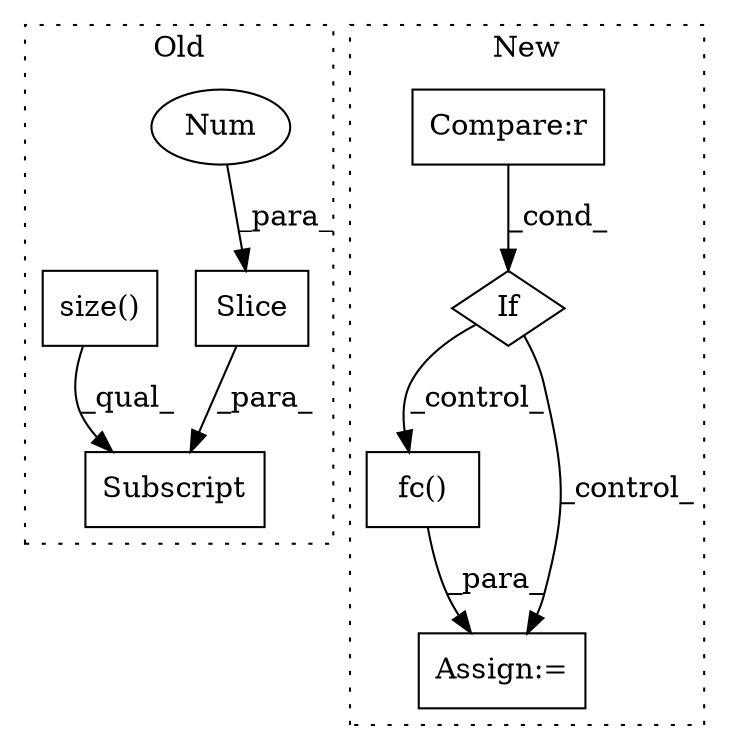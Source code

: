 digraph G {
subgraph cluster0 {
1 [label="Subscript" a="63" s="3563,0" l="12,0" shape="box"];
6 [label="Slice" a="80" s="3572" l="2" shape="box"];
7 [label="Num" a="76" s="3572" l="1" shape="ellipse"];
8 [label="size()" a="75" s="3563" l="8" shape="box"];
label = "Old";
style="dotted";
}
subgraph cluster1 {
2 [label="fc()" a="75" s="6272,6281" l="8,1" shape="box"];
3 [label="Assign:=" a="68" s="6269" l="3" shape="box"];
4 [label="If" a="96" s="6232,6254" l="3,14" shape="diamond"];
5 [label="Compare:r" a="40" s="6235" l="19" shape="box"];
label = "New";
style="dotted";
}
2 -> 3 [label="_para_"];
4 -> 3 [label="_control_"];
4 -> 2 [label="_control_"];
5 -> 4 [label="_cond_"];
6 -> 1 [label="_para_"];
7 -> 6 [label="_para_"];
8 -> 1 [label="_qual_"];
}